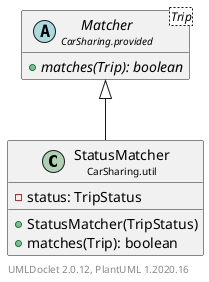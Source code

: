 @startuml
    set namespaceSeparator none
    hide empty fields
    hide empty methods

    class "<size:14>StatusMatcher\n<size:10>CarSharing.util" as CarSharing.util.StatusMatcher [[StatusMatcher.html]] {
        -status: TripStatus
        +StatusMatcher(TripStatus)
        +matches(Trip): boolean
    }

    abstract class "<size:14>Matcher\n<size:10>CarSharing.provided" as CarSharing.provided.Matcher<Trip> [[../provided/Matcher.html]] {
        {abstract} +matches(Trip): boolean
    }

    CarSharing.provided.Matcher <|-- CarSharing.util.StatusMatcher

    center footer UMLDoclet 2.0.12, PlantUML 1.2020.16
@enduml
